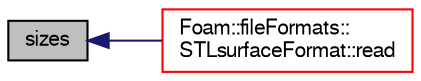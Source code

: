 digraph "sizes"
{
  bgcolor="transparent";
  edge [fontname="FreeSans",fontsize="10",labelfontname="FreeSans",labelfontsize="10"];
  node [fontname="FreeSans",fontsize="10",shape=record];
  rankdir="LR";
  Node37 [label="sizes",height=0.2,width=0.4,color="black", fillcolor="grey75", style="filled", fontcolor="black"];
  Node37 -> Node38 [dir="back",color="midnightblue",fontsize="10",style="solid",fontname="FreeSans"];
  Node38 [label="Foam::fileFormats::\lSTLsurfaceFormat::read",height=0.2,width=0.4,color="red",URL="$a29642.html#a464ebd67acbdff0014d4dae69e3ec4be",tooltip="Read from file. "];
}
